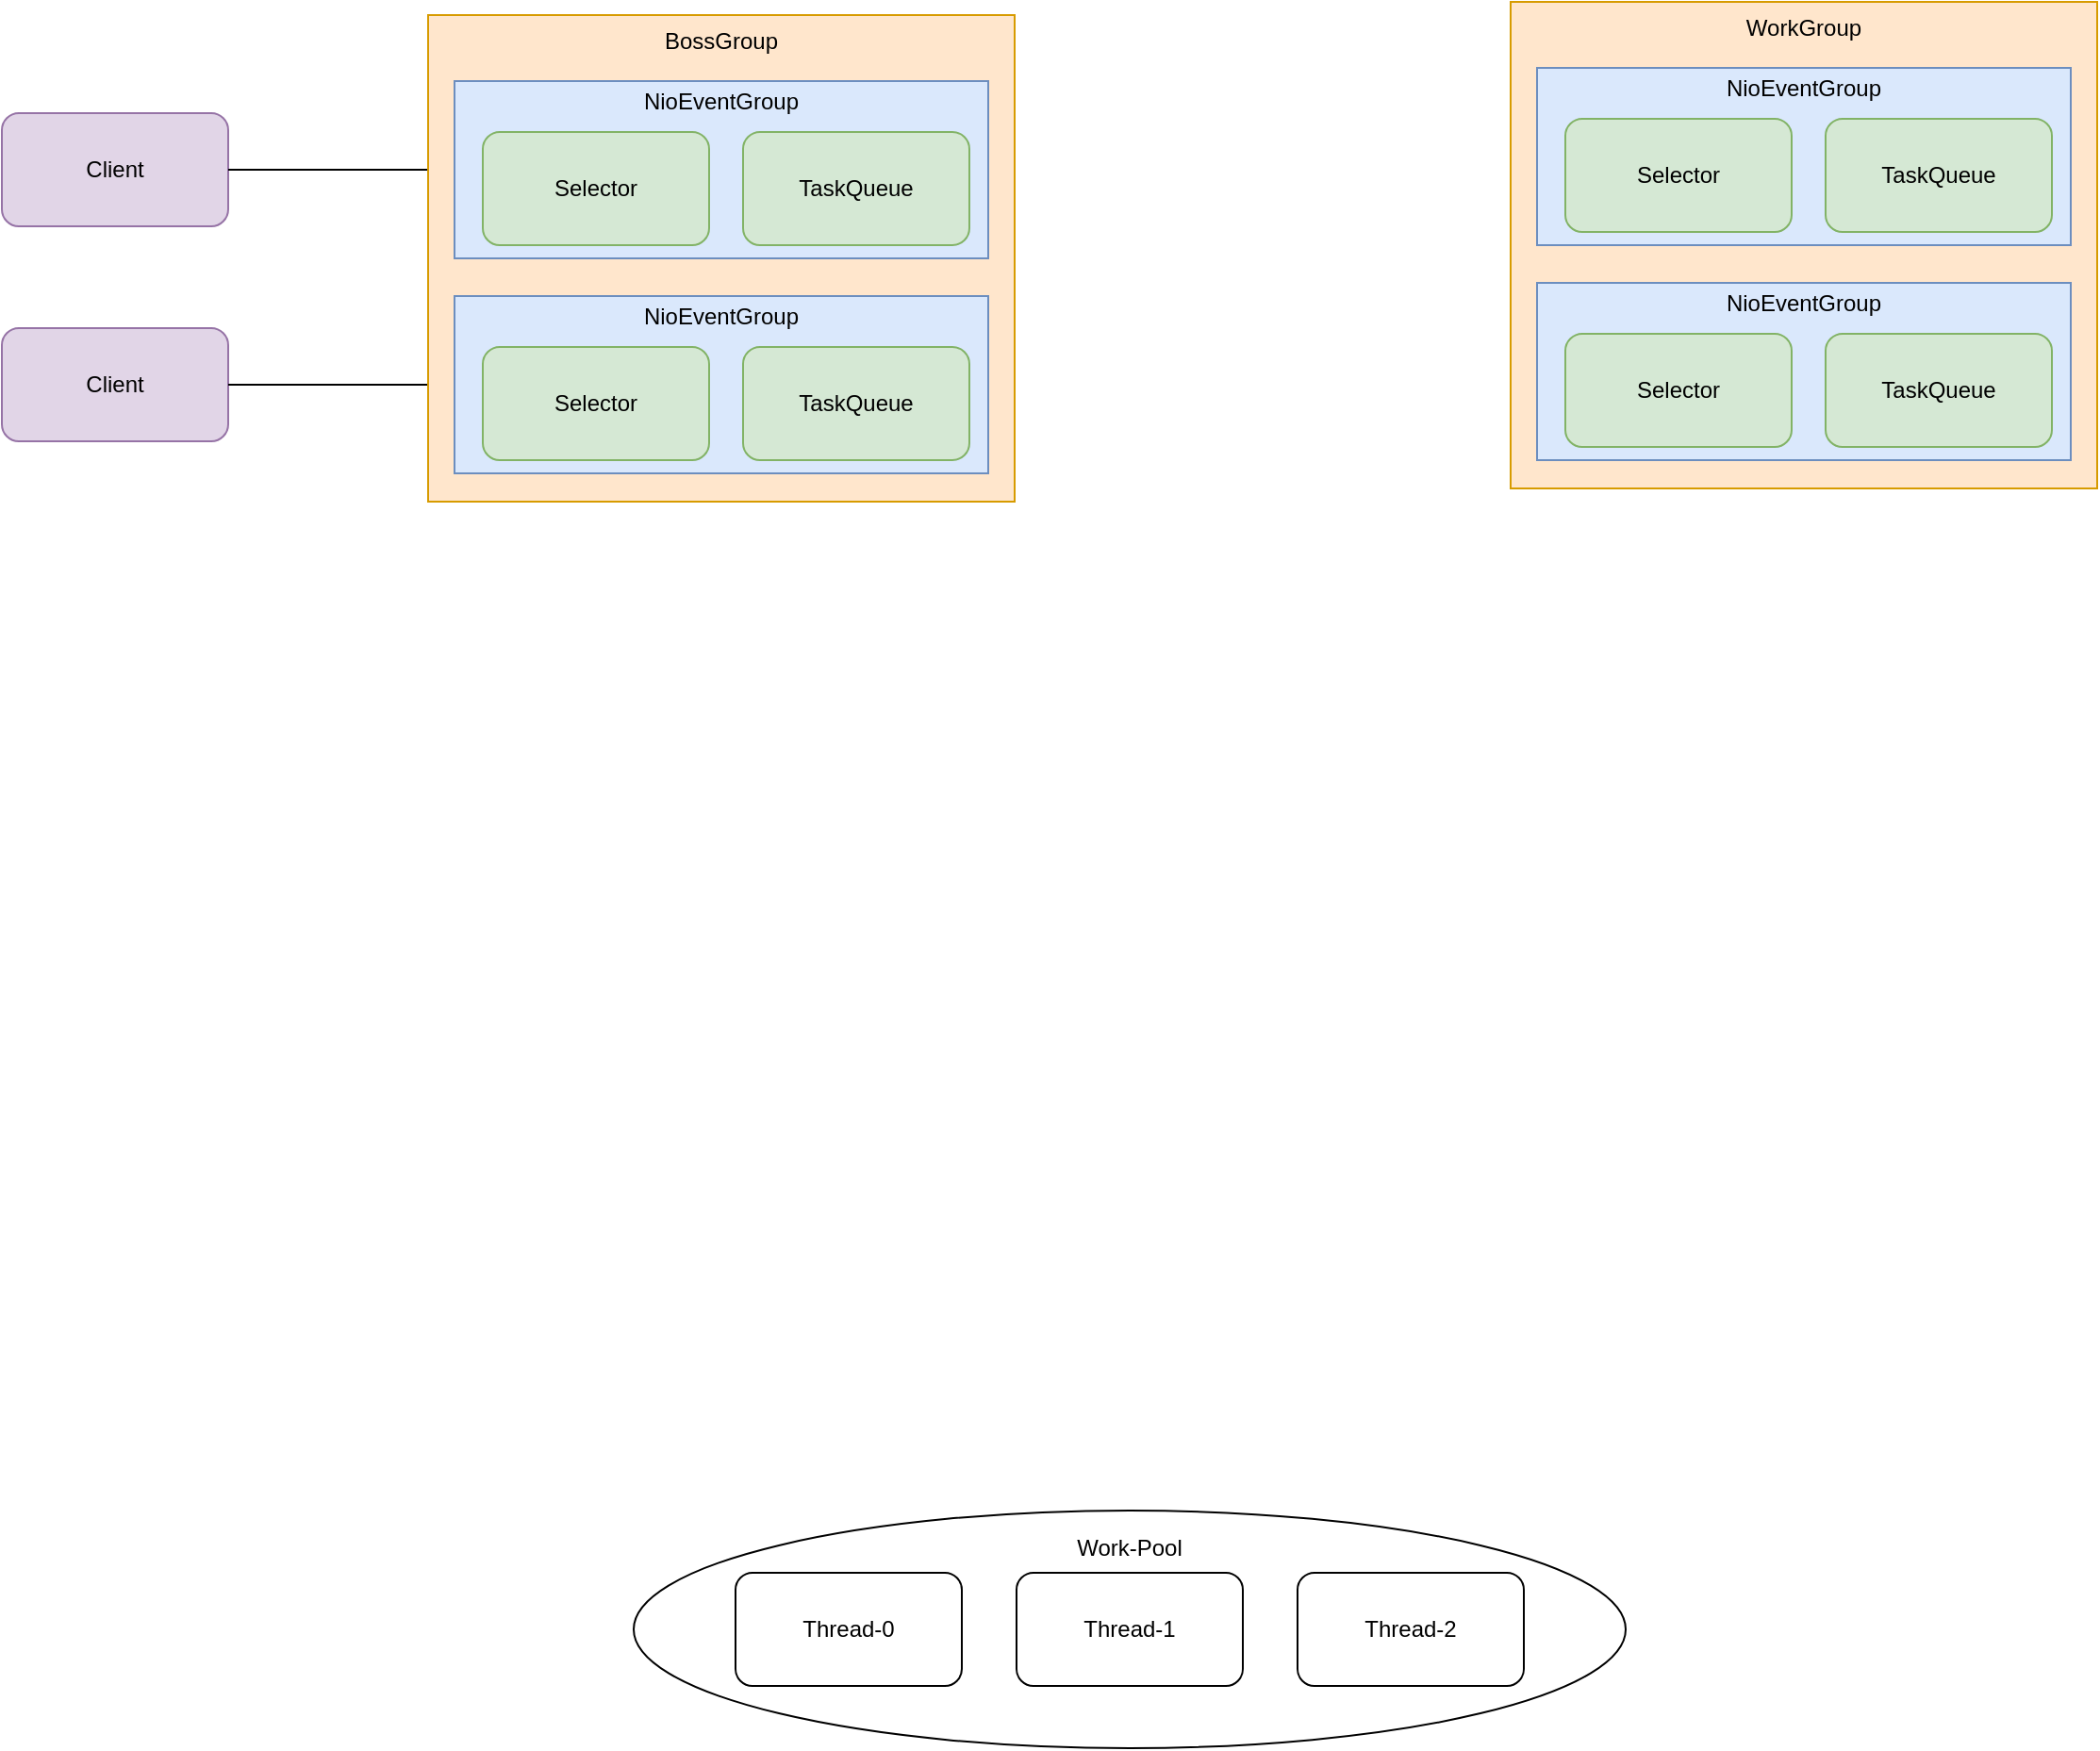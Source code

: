 <mxfile version="13.9.9" type="device"><diagram id="64R46xcimE53GxdpCBWK" name="第 1 页"><mxGraphModel dx="393" dy="705" grid="0" gridSize="10" guides="1" tooltips="1" connect="1" arrows="1" fold="1" page="1" pageScale="1" pageWidth="827" pageHeight="1169" math="0" shadow="0"><root><mxCell id="0"/><mxCell id="1" parent="0"/><mxCell id="gQosb31WfL1XGgkO5mxf-2" value="Client" style="rounded=1;whiteSpace=wrap;html=1;fillColor=#e1d5e7;strokeColor=#9673a6;" vertex="1" parent="1"><mxGeometry x="925" y="335" width="120" height="60" as="geometry"/></mxCell><mxCell id="gQosb31WfL1XGgkO5mxf-4" value="Client" style="rounded=1;whiteSpace=wrap;html=1;fillColor=#e1d5e7;strokeColor=#9673a6;" vertex="1" parent="1"><mxGeometry x="925" y="449" width="120" height="60" as="geometry"/></mxCell><mxCell id="gQosb31WfL1XGgkO5mxf-13" value="" style="group" vertex="1" connectable="0" parent="1"><mxGeometry x="1260" y="1076" width="526" height="126" as="geometry"/></mxCell><mxCell id="gQosb31WfL1XGgkO5mxf-14" value="Work-Pool&lt;br&gt;&lt;br&gt;&lt;br&gt;&lt;br&gt;&lt;br&gt;&lt;br&gt;&lt;br&gt;" style="ellipse;whiteSpace=wrap;html=1;" vertex="1" parent="gQosb31WfL1XGgkO5mxf-13"><mxGeometry width="526" height="126" as="geometry"/></mxCell><mxCell id="gQosb31WfL1XGgkO5mxf-15" value="Thread-0" style="rounded=1;whiteSpace=wrap;html=1;" vertex="1" parent="gQosb31WfL1XGgkO5mxf-13"><mxGeometry x="54" y="33" width="120" height="60" as="geometry"/></mxCell><mxCell id="gQosb31WfL1XGgkO5mxf-16" value="Thread-1" style="rounded=1;whiteSpace=wrap;html=1;" vertex="1" parent="gQosb31WfL1XGgkO5mxf-13"><mxGeometry x="203" y="33" width="120" height="60" as="geometry"/></mxCell><mxCell id="gQosb31WfL1XGgkO5mxf-17" value="Thread-2" style="rounded=1;whiteSpace=wrap;html=1;" vertex="1" parent="gQosb31WfL1XGgkO5mxf-13"><mxGeometry x="352" y="33" width="120" height="60" as="geometry"/></mxCell><mxCell id="gQosb31WfL1XGgkO5mxf-1" style="edgeStyle=none;rounded=0;orthogonalLoop=1;jettySize=auto;html=1;exitX=1;exitY=0.5;exitDx=0;exitDy=0;entryX=0;entryY=0.5;entryDx=0;entryDy=0;" edge="1" parent="1" source="gQosb31WfL1XGgkO5mxf-2" target="gQosb31WfL1XGgkO5mxf-43"><mxGeometry relative="1" as="geometry"><mxPoint x="1185" y="376" as="targetPoint"/></mxGeometry></mxCell><mxCell id="gQosb31WfL1XGgkO5mxf-3" style="rounded=0;orthogonalLoop=1;jettySize=auto;html=1;exitX=1;exitY=0.5;exitDx=0;exitDy=0;entryX=0;entryY=0.5;entryDx=0;entryDy=0;" edge="1" parent="1" source="gQosb31WfL1XGgkO5mxf-4" target="gQosb31WfL1XGgkO5mxf-47"><mxGeometry relative="1" as="geometry"><mxPoint x="1185" y="376" as="targetPoint"/></mxGeometry></mxCell><mxCell id="gQosb31WfL1XGgkO5mxf-50" value="" style="group" vertex="1" connectable="0" parent="1"><mxGeometry x="1151" y="283" width="311" height="258" as="geometry"/></mxCell><mxCell id="gQosb31WfL1XGgkO5mxf-5" value="BossGroup&lt;br&gt;&lt;br&gt;&lt;br&gt;&lt;br&gt;&lt;br&gt;&lt;br&gt;&lt;br&gt;&lt;br&gt;&lt;br&gt;&lt;br&gt;&lt;br&gt;&lt;br&gt;&lt;br&gt;&lt;br&gt;&lt;br&gt;&lt;br&gt;&lt;br&gt;" style="rounded=0;whiteSpace=wrap;html=1;fillColor=#ffe6cc;strokeColor=#d79b00;" vertex="1" parent="gQosb31WfL1XGgkO5mxf-50"><mxGeometry width="311" height="258" as="geometry"/></mxCell><mxCell id="gQosb31WfL1XGgkO5mxf-45" value="" style="group;strokeColor=#6c8ebf;fillColor=#DAE8FC;container=0;" vertex="1" connectable="0" parent="gQosb31WfL1XGgkO5mxf-50"><mxGeometry x="14" y="35" width="283" height="94" as="geometry"/></mxCell><mxCell id="gQosb31WfL1XGgkO5mxf-46" value="" style="group;strokeColor=#82b366;fillColor=#d5e8d4;" vertex="1" connectable="0" parent="gQosb31WfL1XGgkO5mxf-50"><mxGeometry x="14" y="149" width="283" height="94" as="geometry"/></mxCell><mxCell id="gQosb31WfL1XGgkO5mxf-47" value="NioEventGroup&lt;br&gt;&lt;br&gt;&lt;br&gt;&lt;br&gt;&lt;br&gt;&lt;br&gt;" style="rounded=0;whiteSpace=wrap;html=1;fillColor=#dae8fc;strokeColor=#6c8ebf;" vertex="1" parent="gQosb31WfL1XGgkO5mxf-46"><mxGeometry width="283" height="94" as="geometry"/></mxCell><mxCell id="gQosb31WfL1XGgkO5mxf-48" value="TaskQueue" style="rounded=1;whiteSpace=wrap;html=1;fillColor=#d5e8d4;strokeColor=#82b366;" vertex="1" parent="gQosb31WfL1XGgkO5mxf-46"><mxGeometry x="153" y="27" width="120" height="60" as="geometry"/></mxCell><mxCell id="gQosb31WfL1XGgkO5mxf-49" value="Selector" style="rounded=1;whiteSpace=wrap;html=1;fillColor=#d5e8d4;strokeColor=#82b366;" vertex="1" parent="gQosb31WfL1XGgkO5mxf-46"><mxGeometry x="15" y="27" width="120" height="60" as="geometry"/></mxCell><mxCell id="gQosb31WfL1XGgkO5mxf-43" value="NioEventGroup&lt;br&gt;&lt;br&gt;&lt;br&gt;&lt;br&gt;&lt;br&gt;&lt;br&gt;" style="rounded=0;whiteSpace=wrap;html=1;fillColor=#dae8fc;strokeColor=#6c8ebf;" vertex="1" parent="gQosb31WfL1XGgkO5mxf-50"><mxGeometry x="14" y="35" width="283" height="94" as="geometry"/></mxCell><mxCell id="gQosb31WfL1XGgkO5mxf-8" value="TaskQueue" style="rounded=1;whiteSpace=wrap;html=1;fillColor=#d5e8d4;strokeColor=#82b366;" vertex="1" parent="gQosb31WfL1XGgkO5mxf-50"><mxGeometry x="167" y="62" width="120" height="60" as="geometry"/></mxCell><mxCell id="gQosb31WfL1XGgkO5mxf-11" value="Selector" style="rounded=1;whiteSpace=wrap;html=1;fillColor=#d5e8d4;strokeColor=#82b366;" vertex="1" parent="gQosb31WfL1XGgkO5mxf-50"><mxGeometry x="29" y="62" width="120" height="60" as="geometry"/></mxCell><mxCell id="gQosb31WfL1XGgkO5mxf-51" value="" style="group" vertex="1" connectable="0" parent="1"><mxGeometry x="1725" y="276" width="311" height="258" as="geometry"/></mxCell><mxCell id="gQosb31WfL1XGgkO5mxf-52" value="WorkGroup&lt;br&gt;&lt;br&gt;&lt;br&gt;&lt;br&gt;&lt;br&gt;&lt;br&gt;&lt;br&gt;&lt;br&gt;&lt;br&gt;&lt;br&gt;&lt;br&gt;&lt;br&gt;&lt;br&gt;&lt;br&gt;&lt;br&gt;&lt;br&gt;&lt;br&gt;" style="rounded=0;whiteSpace=wrap;html=1;fillColor=#ffe6cc;strokeColor=#d79b00;" vertex="1" parent="gQosb31WfL1XGgkO5mxf-51"><mxGeometry width="311" height="258" as="geometry"/></mxCell><mxCell id="gQosb31WfL1XGgkO5mxf-53" value="" style="group;strokeColor=#6c8ebf;fillColor=#DAE8FC;container=0;" vertex="1" connectable="0" parent="gQosb31WfL1XGgkO5mxf-51"><mxGeometry x="14" y="35" width="283" height="94" as="geometry"/></mxCell><mxCell id="gQosb31WfL1XGgkO5mxf-54" value="" style="group;strokeColor=#82b366;fillColor=#d5e8d4;" vertex="1" connectable="0" parent="gQosb31WfL1XGgkO5mxf-51"><mxGeometry x="14" y="149" width="283" height="94" as="geometry"/></mxCell><mxCell id="gQosb31WfL1XGgkO5mxf-55" value="NioEventGroup&lt;br&gt;&lt;br&gt;&lt;br&gt;&lt;br&gt;&lt;br&gt;&lt;br&gt;" style="rounded=0;whiteSpace=wrap;html=1;fillColor=#dae8fc;strokeColor=#6c8ebf;" vertex="1" parent="gQosb31WfL1XGgkO5mxf-54"><mxGeometry width="283" height="94" as="geometry"/></mxCell><mxCell id="gQosb31WfL1XGgkO5mxf-56" value="TaskQueue" style="rounded=1;whiteSpace=wrap;html=1;fillColor=#d5e8d4;strokeColor=#82b366;" vertex="1" parent="gQosb31WfL1XGgkO5mxf-54"><mxGeometry x="153" y="27" width="120" height="60" as="geometry"/></mxCell><mxCell id="gQosb31WfL1XGgkO5mxf-57" value="Selector" style="rounded=1;whiteSpace=wrap;html=1;fillColor=#d5e8d4;strokeColor=#82b366;" vertex="1" parent="gQosb31WfL1XGgkO5mxf-54"><mxGeometry x="15" y="27" width="120" height="60" as="geometry"/></mxCell><mxCell id="gQosb31WfL1XGgkO5mxf-58" value="NioEventGroup&lt;br&gt;&lt;br&gt;&lt;br&gt;&lt;br&gt;&lt;br&gt;&lt;br&gt;" style="rounded=0;whiteSpace=wrap;html=1;fillColor=#dae8fc;strokeColor=#6c8ebf;" vertex="1" parent="gQosb31WfL1XGgkO5mxf-51"><mxGeometry x="14" y="35" width="283" height="94" as="geometry"/></mxCell><mxCell id="gQosb31WfL1XGgkO5mxf-59" value="TaskQueue" style="rounded=1;whiteSpace=wrap;html=1;fillColor=#d5e8d4;strokeColor=#82b366;" vertex="1" parent="gQosb31WfL1XGgkO5mxf-51"><mxGeometry x="167" y="62" width="120" height="60" as="geometry"/></mxCell><mxCell id="gQosb31WfL1XGgkO5mxf-60" value="Selector" style="rounded=1;whiteSpace=wrap;html=1;fillColor=#d5e8d4;strokeColor=#82b366;" vertex="1" parent="gQosb31WfL1XGgkO5mxf-51"><mxGeometry x="29" y="62" width="120" height="60" as="geometry"/></mxCell></root></mxGraphModel></diagram></mxfile>